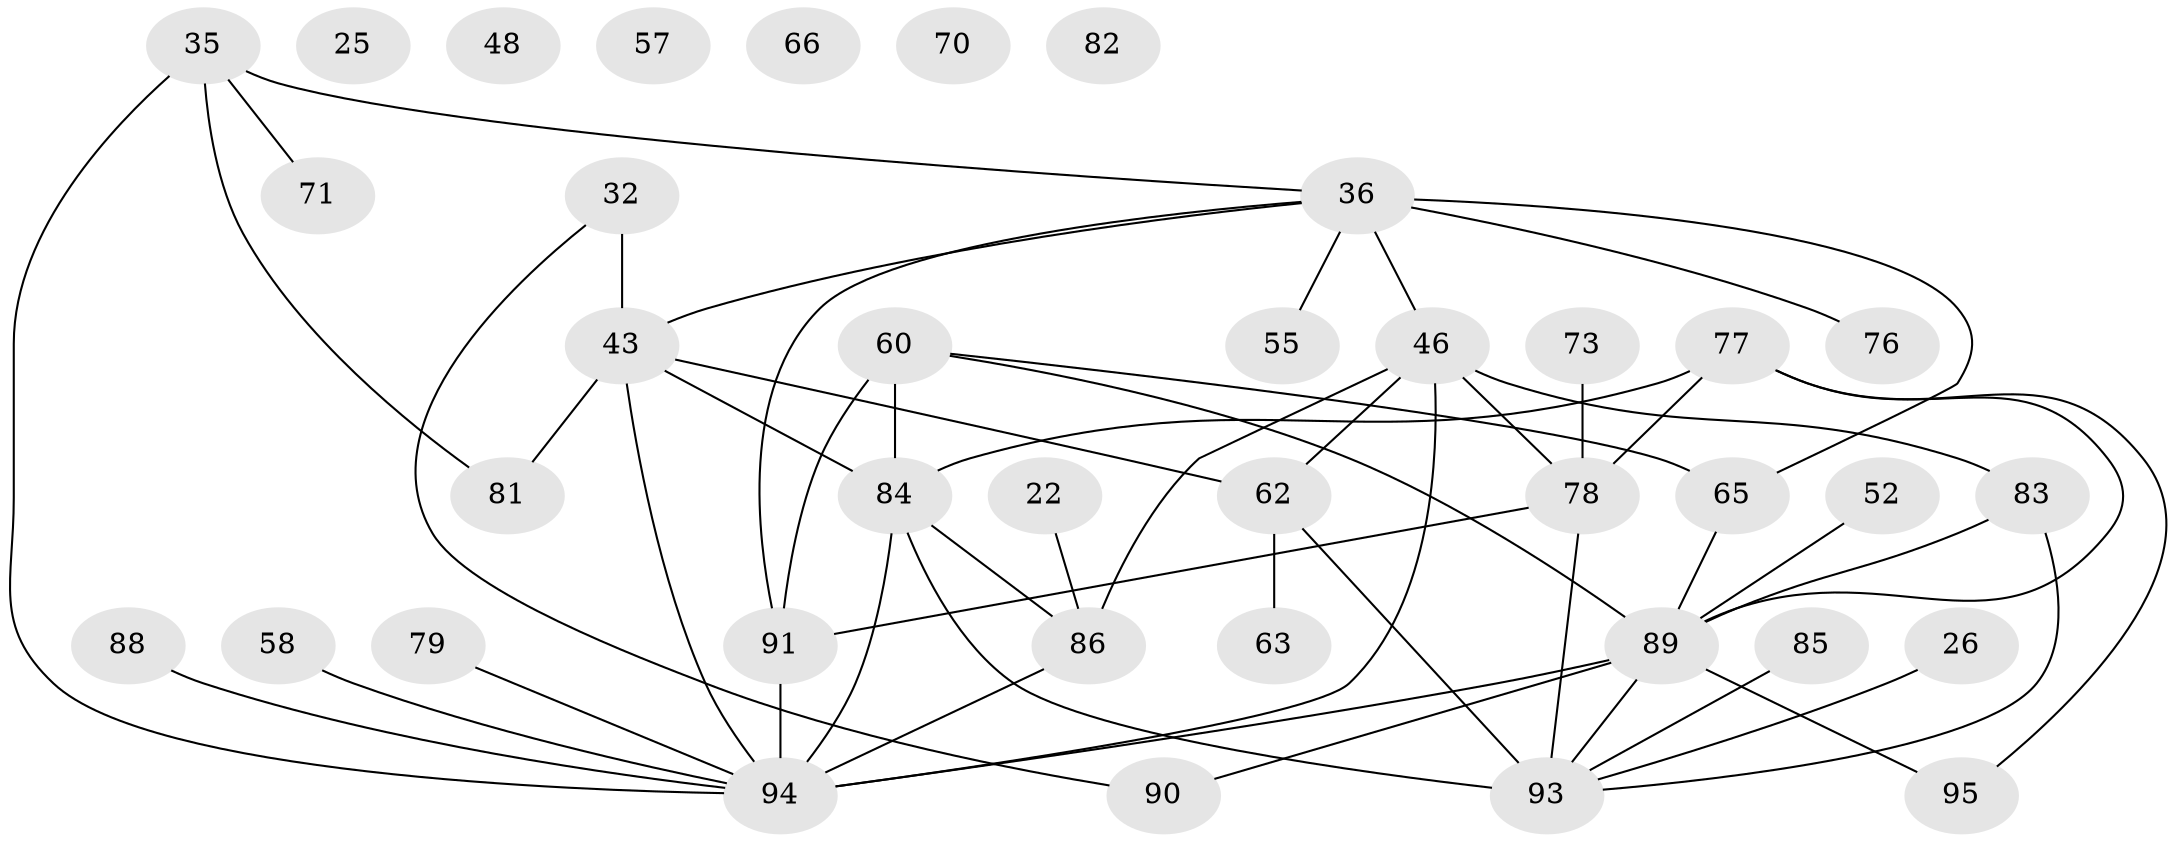 // original degree distribution, {1: 0.21052631578947367, 3: 0.2, 2: 0.12631578947368421, 4: 0.21052631578947367, 6: 0.08421052631578947, 0: 0.06315789473684211, 5: 0.09473684210526316, 8: 0.010526315789473684}
// Generated by graph-tools (version 1.1) at 2025/43/03/04/25 21:43:39]
// undirected, 38 vertices, 53 edges
graph export_dot {
graph [start="1"]
  node [color=gray90,style=filled];
  22;
  25;
  26;
  32;
  35;
  36;
  43 [super="+9+42"];
  46 [super="+20"];
  48;
  52;
  55;
  57;
  58;
  60 [super="+41"];
  62;
  63;
  65 [super="+51"];
  66;
  70;
  71;
  73;
  76;
  77 [super="+24"];
  78 [super="+3+72"];
  79;
  81 [super="+69"];
  82;
  83 [super="+29"];
  84 [super="+33+53"];
  85;
  86 [super="+38+37+47"];
  88;
  89 [super="+87+39+45"];
  90;
  91 [super="+80"];
  93 [super="+67+74"];
  94 [super="+40+92+75"];
  95 [super="+68"];
  22 -- 86;
  26 -- 93;
  32 -- 90;
  32 -- 43 [weight=2];
  35 -- 36;
  35 -- 71;
  35 -- 81;
  35 -- 94 [weight=2];
  36 -- 55;
  36 -- 65 [weight=2];
  36 -- 76;
  36 -- 43;
  36 -- 46;
  36 -- 91;
  43 -- 62 [weight=2];
  43 -- 84;
  43 -- 81;
  43 -- 94 [weight=4];
  46 -- 78 [weight=3];
  46 -- 83 [weight=3];
  46 -- 86 [weight=2];
  46 -- 62;
  46 -- 94 [weight=2];
  52 -- 89;
  58 -- 94;
  60 -- 65 [weight=2];
  60 -- 84 [weight=4];
  60 -- 89;
  60 -- 91;
  62 -- 63;
  62 -- 93 [weight=2];
  65 -- 89;
  73 -- 78;
  77 -- 78;
  77 -- 89;
  77 -- 84;
  77 -- 95;
  78 -- 91 [weight=3];
  78 -- 93;
  79 -- 94;
  83 -- 89 [weight=2];
  83 -- 93;
  84 -- 93 [weight=2];
  84 -- 86 [weight=2];
  84 -- 94;
  85 -- 93;
  86 -- 94 [weight=2];
  88 -- 94;
  89 -- 90;
  89 -- 94 [weight=5];
  89 -- 93;
  89 -- 95;
  91 -- 94 [weight=4];
}
